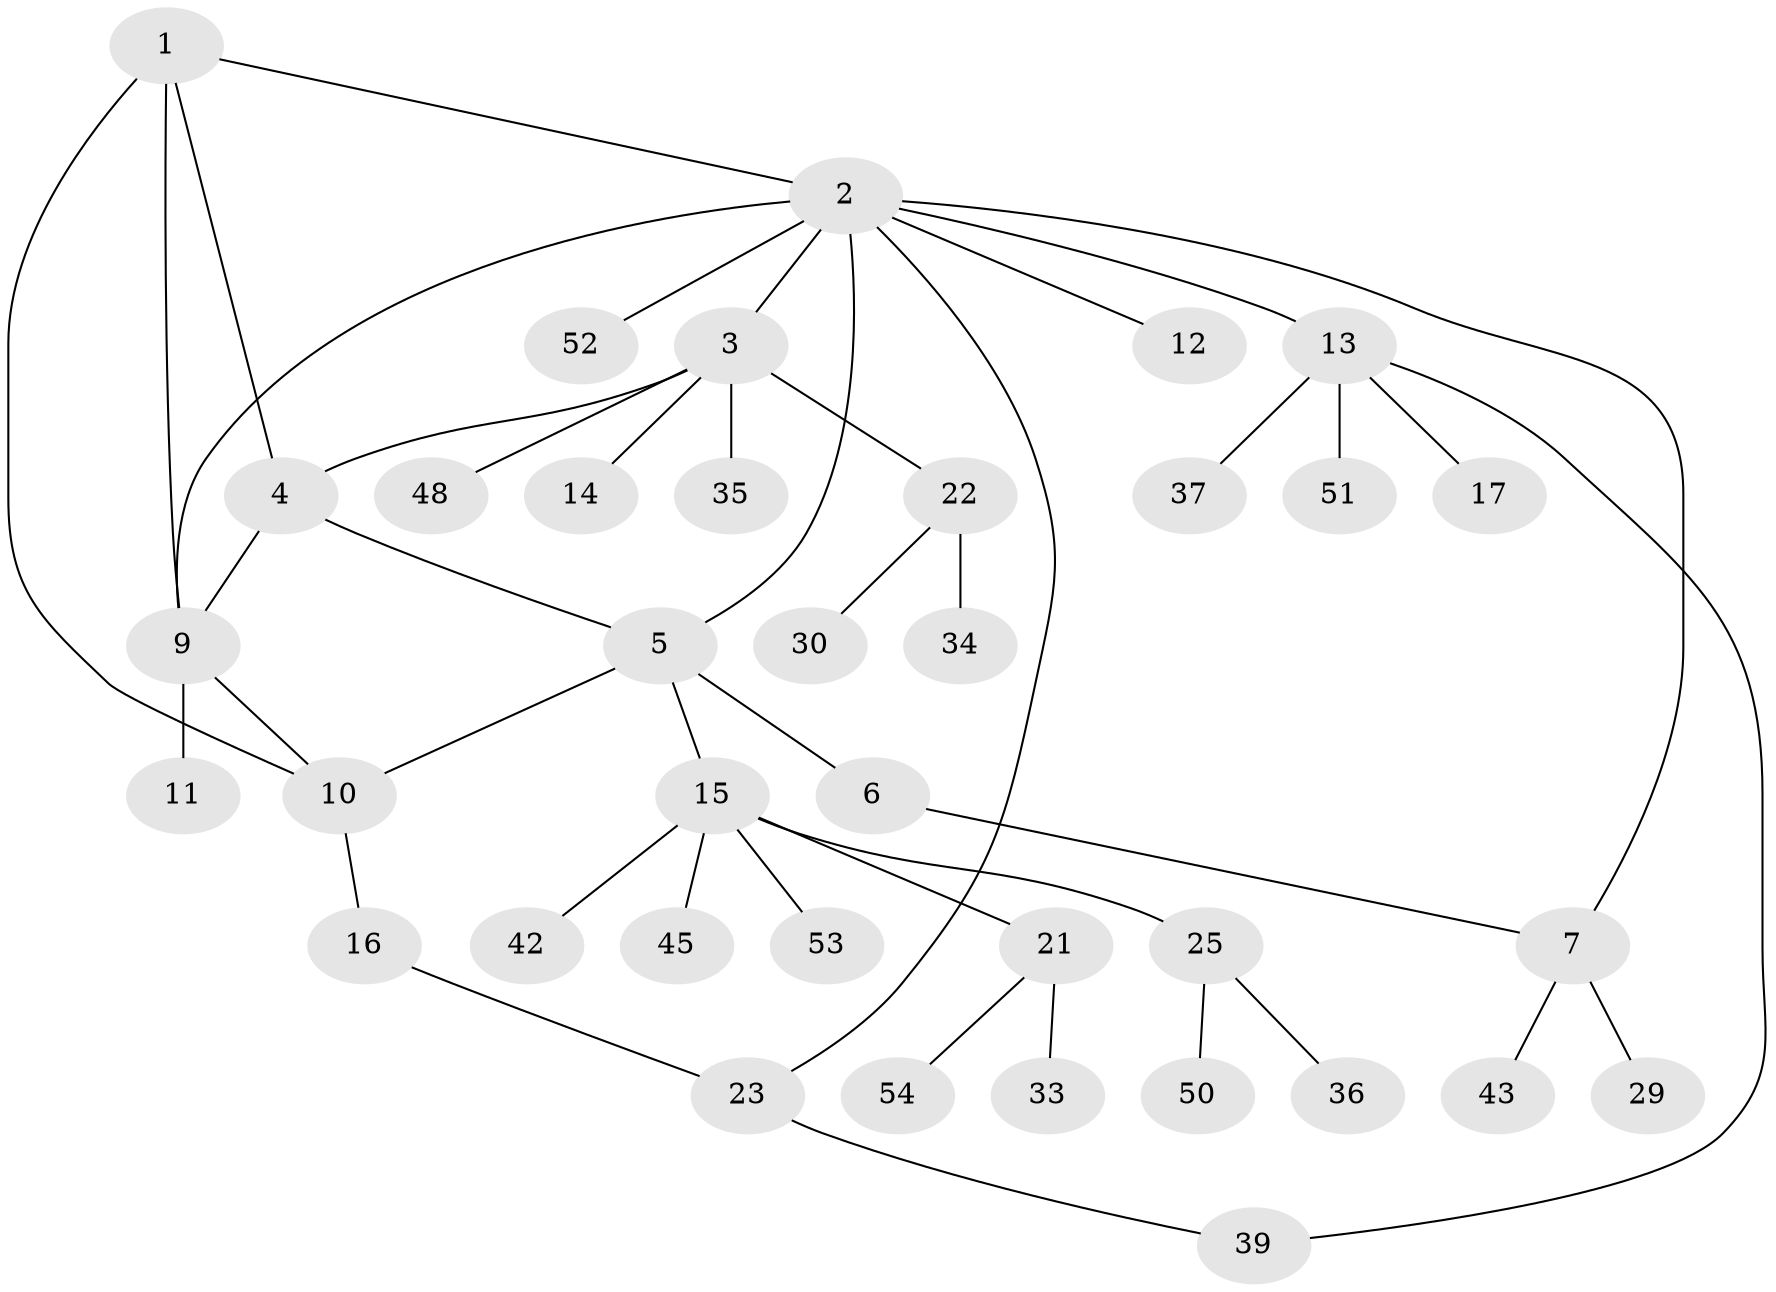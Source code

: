 // original degree distribution, {4: 0.05555555555555555, 5: 0.037037037037037035, 6: 0.09259259259259259, 3: 0.1111111111111111, 1: 0.5, 2: 0.18518518518518517, 7: 0.018518518518518517}
// Generated by graph-tools (version 1.1) at 2025/42/03/06/25 10:42:10]
// undirected, 37 vertices, 45 edges
graph export_dot {
graph [start="1"]
  node [color=gray90,style=filled];
  1 [super="+27"];
  2 [super="+8"];
  3 [super="+41"];
  4 [super="+49"];
  5 [super="+47"];
  6 [super="+24"];
  7 [super="+20"];
  9 [super="+18"];
  10;
  11;
  12 [super="+38"];
  13 [super="+19"];
  14;
  15 [super="+44"];
  16 [super="+32"];
  17;
  21 [super="+31"];
  22 [super="+28"];
  23;
  25 [super="+26"];
  29;
  30;
  33 [super="+40"];
  34;
  35 [super="+46"];
  36;
  37;
  39;
  42;
  43;
  45;
  48;
  50;
  51;
  52;
  53;
  54;
  1 -- 2;
  1 -- 4;
  1 -- 9;
  1 -- 10;
  2 -- 5;
  2 -- 12;
  2 -- 13;
  2 -- 3;
  2 -- 52;
  2 -- 23;
  2 -- 7;
  2 -- 9;
  3 -- 4;
  3 -- 14;
  3 -- 22;
  3 -- 35;
  3 -- 48;
  4 -- 5;
  4 -- 9;
  5 -- 6;
  5 -- 10;
  5 -- 15;
  6 -- 7;
  7 -- 43;
  7 -- 29;
  9 -- 10;
  9 -- 11;
  10 -- 16;
  13 -- 17;
  13 -- 37;
  13 -- 39;
  13 -- 51;
  15 -- 21;
  15 -- 25;
  15 -- 42;
  15 -- 45;
  15 -- 53;
  16 -- 23;
  21 -- 33;
  21 -- 54;
  22 -- 34;
  22 -- 30;
  23 -- 39;
  25 -- 50;
  25 -- 36;
}
